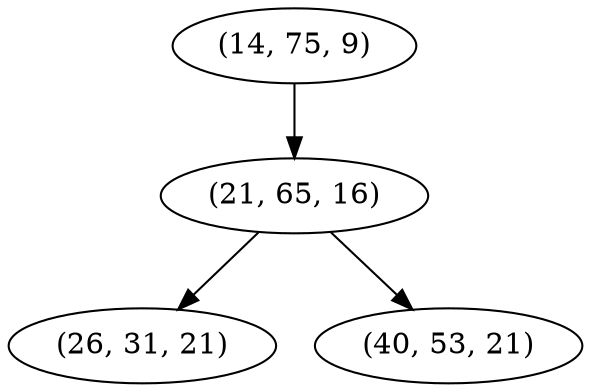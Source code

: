 digraph tree {
    "(14, 75, 9)";
    "(21, 65, 16)";
    "(26, 31, 21)";
    "(40, 53, 21)";
    "(14, 75, 9)" -> "(21, 65, 16)";
    "(21, 65, 16)" -> "(26, 31, 21)";
    "(21, 65, 16)" -> "(40, 53, 21)";
}

